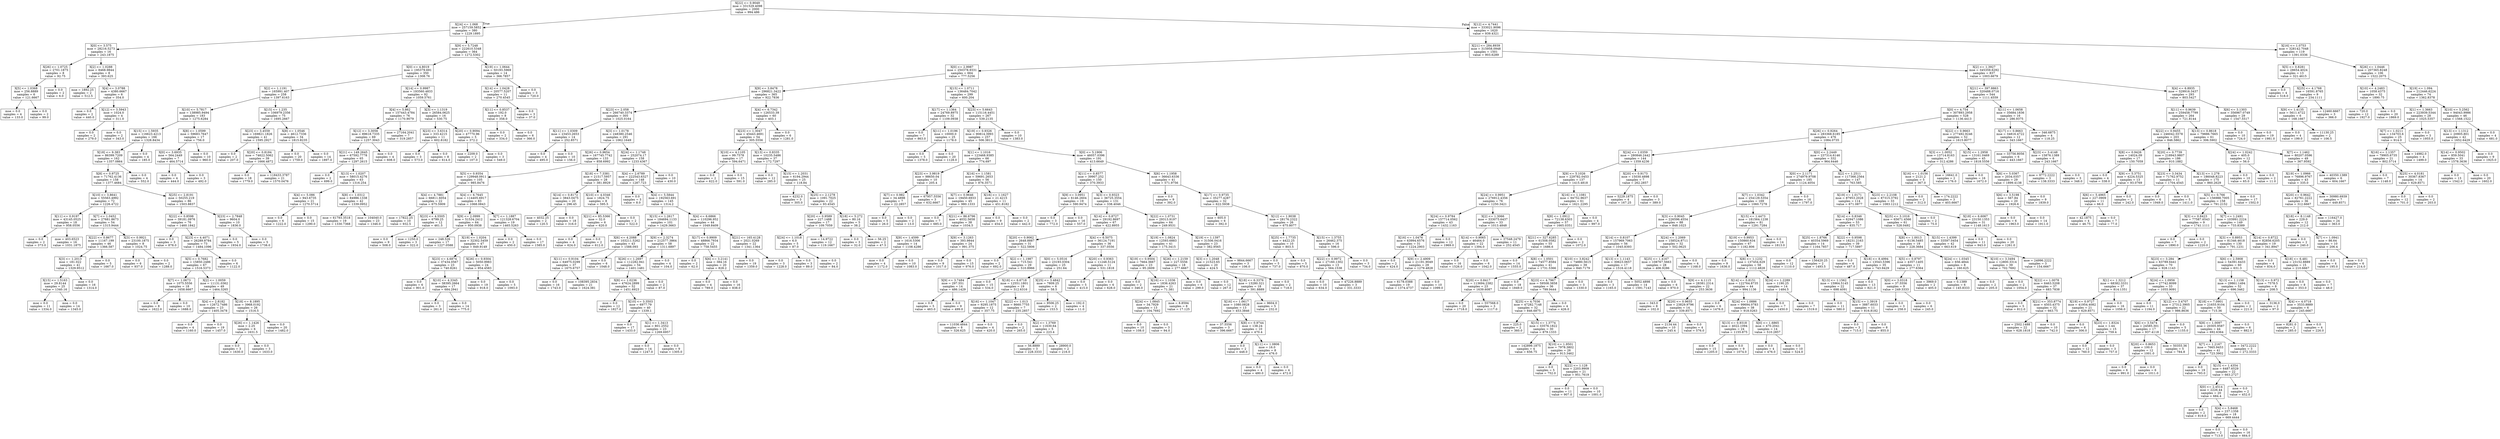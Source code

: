 digraph Tree {
node [shape=box] ;
0 [label="X[22] <= 0.9049\nmse = 331529.4098\nsamples = 2000\nvalue = 994.486"] ;
1 [label="X[24] <= 1.068\nmse = 257159.5852\nsamples = 380\nvalue = 1229.1895"] ;
0 -> 1 [labeldistance=2.5, labelangle=45, headlabel="True"] ;
2 [label="X[0] <= 3.575\nmse = 28216.5273\nsamples = 16\nvalue = 243.1875"] ;
1 -> 2 ;
3 [label="X[26] <= 1.0725\nmse = 2701.1875\nsamples = 8\nvalue = 92.75"] ;
2 -> 3 ;
4 [label="X[5] <= 1.0368\nmse = 256.8889\nsamples = 6\nvalue = 121.6667"] ;
3 -> 4 ;
5 [label="mse = 0.0\nsamples = 4\nvalue = 133.0"] ;
4 -> 5 ;
6 [label="mse = 0.0\nsamples = 2\nvalue = 99.0"] ;
4 -> 6 ;
7 [label="mse = 0.0\nsamples = 2\nvalue = 6.0"] ;
3 -> 7 ;
8 [label="X[2] <= 1.0288\nmse = 8468.9844\nsamples = 8\nvalue = 393.625"] ;
2 -> 8 ;
9 [label="mse = 1892.25\nsamples = 2\nvalue = 512.5"] ;
8 -> 9 ;
10 [label="X[4] <= 3.0788\nmse = 4380.6667\nsamples = 6\nvalue = 354.0"] ;
8 -> 10 ;
11 [label="mse = 0.0\nsamples = 2\nvalue = 440.0"] ;
10 -> 11 ;
12 [label="X[12] <= 3.5943\nmse = 1024.0\nsamples = 4\nvalue = 311.0"] ;
10 -> 12 ;
13 [label="mse = 0.0\nsamples = 2\nvalue = 279.0"] ;
12 -> 13 ;
14 [label="mse = 0.0\nsamples = 2\nvalue = 343.0"] ;
12 -> 14 ;
15 [label="X[9] <= 5.7248\nmse = 222610.5348\nsamples = 364\nvalue = 1272.5302"] ;
1 -> 15 ;
16 [label="X[0] <= 4.8019\nmse = 195379.691\nsamples = 350\nvalue = 1308.76"] ;
15 -> 16 ;
17 [label="X[2] <= 1.1191\nmse = 165991.407\nsamples = 258\nvalue = 1397.6163"] ;
16 -> 17 ;
18 [label="X[10] <= 5.7817\nmse = 138985.9494\nsamples = 183\nvalue = 1275.6284"] ;
17 -> 18 ;
19 [label="X[15] <= 1.5935\nmse = 116623.4213\nsamples = 166\nvalue = 1328.8434"] ;
18 -> 19 ;
20 [label="X[18] <= 9.383\nmse = 86399.7209\nsamples = 162\nvalue = 1357.0864"] ;
19 -> 20 ;
21 [label="X[8] <= 0.9725\nmse = 71762.4136\nsamples = 158\nvalue = 1377.4684"] ;
20 -> 21 ;
22 [label="X[10] <= 3.8641\nmse = 55563.4992\nsamples = 72\nvalue = 1226.4722"] ;
21 -> 22 ;
23 [label="X[11] <= 0.9197\nmse = 43145.0525\nsamples = 18\nvalue = 958.0556"] ;
22 -> 23 ;
24 [label="mse = 0.0\nsamples = 2\nvalue = 373.0"] ;
23 -> 24 ;
25 [label="mse = 403.6523\nsamples = 16\nvalue = 1031.1875"] ;
23 -> 25 ;
26 [label="X[7] <= 1.0452\nmse = 27681.8673\nsamples = 54\nvalue = 1315.9444"] ;
22 -> 26 ;
27 [label="X[22] <= 0.8677\nmse = 11167.199\nsamples = 46\nvalue = 1366.587"] ;
26 -> 27 ;
28 [label="X[3] <= 1.2013\nmse = 181.022\nsamples = 41\nvalue = 1329.9512"] ;
27 -> 28 ;
29 [label="X[15] <= 1.5163\nmse = 29.8144\nsamples = 25\nvalue = 1340.16"] ;
28 -> 29 ;
30 [label="mse = 0.0\nsamples = 11\nvalue = 1334.0"] ;
29 -> 30 ;
31 [label="mse = 0.0\nsamples = 14\nvalue = 1345.0"] ;
29 -> 31 ;
32 [label="mse = 0.0\nsamples = 16\nvalue = 1314.0"] ;
28 -> 32 ;
33 [label="mse = 0.0\nsamples = 5\nvalue = 1667.0"] ;
27 -> 33 ;
34 [label="X[3] <= 0.9921\nmse = 23100.1875\nsamples = 8\nvalue = 1024.75"] ;
26 -> 34 ;
35 [label="mse = 0.0\nsamples = 6\nvalue = 937.0"] ;
34 -> 35 ;
36 [label="mse = 0.0\nsamples = 2\nvalue = 1288.0"] ;
34 -> 36 ;
37 [label="X[25] <= 2.8191\nmse = 50255.219\nsamples = 86\nvalue = 1503.8837"] ;
21 -> 37 ;
38 [label="X[22] <= 0.8598\nmse = 39181.0976\nsamples = 76\nvalue = 1460.1842"] ;
37 -> 38 ;
39 [label="mse = 0.0\nsamples = 3\nvalue = 878.0"] ;
38 -> 39 ;
40 [label="X[23] <= 4.4071\nmse = 26289.8784\nsamples = 73\nvalue = 1484.1096"] ;
38 -> 40 ;
41 [label="X[5] <= 0.7682\nmse = 15850.2486\nsamples = 67\nvalue = 1516.5373"] ;
40 -> 41 ;
42 [label="X[7] <= 1.0673\nmse = 1075.5556\nsamples = 18\nvalue = 1658.6667"] ;
41 -> 42 ;
43 [label="mse = 0.0\nsamples = 8\nvalue = 1622.0"] ;
42 -> 43 ;
44 [label="mse = 0.0\nsamples = 10\nvalue = 1688.0"] ;
42 -> 44 ;
45 [label="X[2] <= 1.0059\nmse = 11131.0362\nsamples = 49\nvalue = 1464.3265"] ;
41 -> 45 ;
46 [label="X[4] <= 2.8182\nmse = 12672.7486\nsamples = 23\nvalue = 1405.3478"] ;
45 -> 46 ;
47 [label="mse = 0.0\nsamples = 4\nvalue = 1160.0"] ;
46 -> 47 ;
48 [label="mse = 0.0\nsamples = 19\nvalue = 1457.0"] ;
46 -> 48 ;
49 [label="X[18] <= 8.1895\nmse = 3968.0192\nsamples = 26\nvalue = 1516.5"] ;
45 -> 49 ;
50 [label="X[26] <= 1.1426\nmse = 2.25\nsamples = 6\nvalue = 1631.5"] ;
49 -> 50 ;
51 [label="mse = 0.0\nsamples = 3\nvalue = 1630.0"] ;
50 -> 51 ;
52 [label="mse = 0.0\nsamples = 3\nvalue = 1633.0"] ;
50 -> 52 ;
53 [label="mse = 0.0\nsamples = 20\nvalue = 1482.0"] ;
49 -> 53 ;
54 [label="mse = 0.0\nsamples = 6\nvalue = 1122.0"] ;
40 -> 54 ;
55 [label="X[23] <= 2.7848\nmse = 9604.0\nsamples = 10\nvalue = 1836.0"] ;
37 -> 55 ;
56 [label="mse = 0.0\nsamples = 5\nvalue = 1934.0"] ;
55 -> 56 ;
57 [label="mse = 0.0\nsamples = 5\nvalue = 1738.0"] ;
55 -> 57 ;
58 [label="mse = 0.0\nsamples = 4\nvalue = 552.0"] ;
20 -> 58 ;
59 [label="mse = 0.0\nsamples = 4\nvalue = 185.0"] ;
19 -> 59 ;
60 [label="X[8] <= 1.0599\nmse = 59683.7647\nsamples = 17\nvalue = 756.0"] ;
18 -> 60 ;
61 [label="X[0] <= 3.6935\nmse = 564.2449\nsamples = 7\nvalue = 464.5714"] ;
60 -> 61 ;
62 [label="mse = 0.0\nsamples = 4\nvalue = 444.0"] ;
61 -> 62 ;
63 [label="mse = 0.0\nsamples = 3\nvalue = 492.0"] ;
61 -> 63 ;
64 [label="mse = 0.0\nsamples = 10\nvalue = 960.0"] ;
60 -> 64 ;
65 [label="X[15] <= 1.235\nmse = 106979.2356\nsamples = 75\nvalue = 1695.2667"] ;
17 -> 65 ;
66 [label="X[23] <= 3.4559\nmse = 169821.1826\nsamples = 41\nvalue = 1595.2927"] ;
65 -> 66 ;
67 [label="mse = 0.0\nsamples = 2\nvalue = 207.0"] ;
66 -> 67 ;
68 [label="X[20] <= 0.8184\nmse = 74622.5062\nsamples = 39\nvalue = 1666.4872"] ;
66 -> 68 ;
69 [label="mse = 0.0\nsamples = 18\nvalue = 1779.0"] ;
68 -> 69 ;
70 [label="mse = 118433.3787\nsamples = 21\nvalue = 1570.0476"] ;
68 -> 70 ;
71 [label="X[8] <= 1.0546\nmse = 4612.7336\nsamples = 34\nvalue = 1815.8235"] ;
65 -> 71 ;
72 [label="mse = 0.0\nsamples = 20\nvalue = 1759.0"] ;
71 -> 72 ;
73 [label="mse = 0.0\nsamples = 14\nvalue = 1897.0"] ;
71 -> 73 ;
74 [label="X[14] <= 0.9987\nmse = 193560.4833\nsamples = 92\nvalue = 1059.5761"] ;
16 -> 74 ;
75 [label="X[4] <= 5.862\nmse = 157443.4784\nsamples = 76\nvalue = 1170.9079"] ;
74 -> 75 ;
76 [label="X[12] <= 3.3056\nmse = 89618.7335\nsamples = 69\nvalue = 1257.3043"] ;
75 -> 76 ;
77 [label="X[21] <= 149.2645\nmse = 67592.7778\nsamples = 65\nvalue = 1297.2615"] ;
76 -> 77 ;
78 [label="mse = 0.0\nsamples = 2\nvalue = 699.0"] ;
77 -> 78 ;
79 [label="X[13] <= 1.0207\nmse = 58015.4276\nsamples = 63\nvalue = 1316.254"] ;
77 -> 79 ;
80 [label="X[4] <= 5.086\nmse = 943.6735\nsamples = 21\nvalue = 1270.5714"] ;
79 -> 80 ;
81 [label="mse = 0.0\nsamples = 6\nvalue = 1222.0"] ;
80 -> 81 ;
82 [label="mse = 0.0\nsamples = 15\nvalue = 1290.0"] ;
80 -> 82 ;
83 [label="X[8] <= 1.0312\nmse = 84986.1338\nsamples = 42\nvalue = 1339.0952"] ;
79 -> 83 ;
84 [label="mse = 61793.3518\nsamples = 19\nvalue = 1330.7368"] ;
83 -> 84 ;
85 [label="mse = 104040.0\nsamples = 23\nvalue = 1346.0"] ;
83 -> 85 ;
86 [label="mse = 0.0\nsamples = 4\nvalue = 608.0"] ;
76 -> 86 ;
87 [label="mse = 27164.2041\nsamples = 7\nvalue = 319.2857"] ;
75 -> 87 ;
88 [label="X[3] <= 1.1319\nmse = 26584.0625\nsamples = 16\nvalue = 530.75"] ;
74 -> 88 ;
89 [label="X[23] <= 3.6314\nmse = 333.4215\nsamples = 11\nvalue = 602.8182"] ;
88 -> 89 ;
90 [label="mse = 0.0\nsamples = 3\nvalue = 573.0"] ;
89 -> 90 ;
91 [label="mse = 0.0\nsamples = 8\nvalue = 614.0"] ;
89 -> 91 ;
92 [label="X[20] <= 0.9094\nmse = 47770.96\nsamples = 5\nvalue = 372.2"] ;
88 -> 92 ;
93 [label="mse = 2209.0\nsamples = 2\nvalue = 107.0"] ;
92 -> 93 ;
94 [label="mse = 0.0\nsamples = 3\nvalue = 549.0"] ;
92 -> 94 ;
95 [label="X[19] <= 1.0644\nmse = 50193.5969\nsamples = 14\nvalue = 366.7857"] ;
15 -> 95 ;
96 [label="X[14] <= 1.0428\nmse = 20577.5207\nsamples = 11\nvalue = 270.4545"] ;
95 -> 96 ;
97 [label="X[11] <= 0.8537\nmse = 192.0\nsamples = 8\nvalue = 358.0"] ;
96 -> 97 ;
98 [label="mse = 0.0\nsamples = 2\nvalue = 334.0"] ;
97 -> 98 ;
99 [label="mse = 0.0\nsamples = 6\nvalue = 366.0"] ;
97 -> 99 ;
100 [label="mse = 0.0\nsamples = 3\nvalue = 37.0"] ;
96 -> 100 ;
101 [label="mse = 0.0\nsamples = 3\nvalue = 720.0"] ;
95 -> 101 ;
102 [label="X[12] <= 4.7441\nmse = 333021.9096\nsamples = 1620\nvalue = 939.4321"] ;
0 -> 102 [labeldistance=2.5, labelangle=-45, headlabel="False"] ;
103 [label="X[21] <= 284.8939\nmse = 315958.0948\nsamples = 1501\nvalue = 903.6289"] ;
102 -> 103 ;
104 [label="X[0] <= 2.9987\nmse = 250378.9331\nsamples = 664\nvalue = 777.5256"] ;
103 -> 104 ;
105 [label="X[9] <= 3.8478\nmse = 296821.3422\nsamples = 365\nvalue = 922.7836"] ;
104 -> 105 ;
106 [label="X[23] <= 2.058\nmse = 266740.3374\nsamples = 305\nvalue = 1025.0164"] ;
105 -> 106 ;
107 [label="X[11] <= 1.0309\nmse = 23453.2653\nsamples = 14\nvalue = 252.8571"] ;
106 -> 107 ;
108 [label="mse = 0.0\nsamples = 4\nvalue = 495.0"] ;
107 -> 108 ;
109 [label="mse = 0.0\nsamples = 10\nvalue = 156.0"] ;
107 -> 109 ;
110 [label="X[3] <= 1.0178\nmse = 248380.2546\nsamples = 291\nvalue = 1062.1649"] ;
106 -> 110 ;
111 [label="X[26] <= 0.9654\nmse = 167745.7742\nsamples = 133\nvalue = 858.6992"] ;
110 -> 111 ;
112 [label="X[5] <= 0.9354\nmse = 129948.0911\nsamples = 105\nvalue = 985.8476"] ;
111 -> 112 ;
113 [label="X[4] <= 4.7881\nmse = 66811.6054\nsamples = 22\nvalue = 675.5909"] ;
112 -> 113 ;
114 [label="mse = 17822.25\nsamples = 10\nvalue = 932.5"] ;
113 -> 114 ;
115 [label="X[23] <= 4.5505\nmse = 6799.25\nsamples = 12\nvalue = 461.5"] ;
113 -> 115 ;
116 [label="mse = 0.0\nsamples = 9\nvalue = 508.0"] ;
115 -> 116 ;
117 [label="mse = 1250.0\nsamples = 3\nvalue = 322.0"] ;
115 -> 117 ;
118 [label="X[4] <= 6.7645\nmse = 114405.6917\nsamples = 83\nvalue = 1068.0843"] ;
112 -> 118 ;
119 [label="X[9] <= 2.0999\nmse = 51534.2412\nsamples = 64\nvalue = 950.0938"] ;
118 -> 119 ;
120 [label="mse = 248.526\nsamples = 17\nvalue = 1227.0588"] ;
119 -> 120 ;
121 [label="X[19] <= 1.0204\nmse = 32302.5459\nsamples = 47\nvalue = 849.9149"] ;
119 -> 121 ;
122 [label="X[23] <= 4.6874\nmse = 37434.0567\nsamples = 23\nvalue = 740.8261"] ;
121 -> 122 ;
123 [label="mse = 0.0\nsamples = 6\nvalue = 901.0"] ;
122 -> 123 ;
124 [label="X[10] <= 4.3345\nmse = 38395.2664\nsamples = 17\nvalue = 684.2941"] ;
122 -> 124 ;
125 [label="mse = 0.0\nsamples = 3\nvalue = 261.0"] ;
124 -> 125 ;
126 [label="mse = 0.0\nsamples = 14\nvalue = 775.0"] ;
124 -> 126 ;
127 [label="X[26] <= 0.9304\nmse = 5050.9983\nsamples = 24\nvalue = 954.4583"] ;
121 -> 127 ;
128 [label="mse = 0.0\nsamples = 19\nvalue = 918.0"] ;
127 -> 128 ;
129 [label="mse = 0.0\nsamples = 5\nvalue = 1093.0"] ;
127 -> 129 ;
130 [label="X[7] <= 1.1887\nmse = 121328.6704\nsamples = 19\nvalue = 1465.5263"] ;
118 -> 130 ;
131 [label="mse = 0.0\nsamples = 2\nvalue = 450.0"] ;
130 -> 131 ;
132 [label="mse = 0.0\nsamples = 17\nvalue = 1585.0"] ;
130 -> 132 ;
133 [label="X[18] <= 7.3381\nmse = 21517.5957\nsamples = 28\nvalue = 381.8929"] ;
111 -> 133 ;
134 [label="X[14] <= 0.8172\nmse = 3843.0475\nsamples = 20\nvalue = 296.45"] ;
133 -> 134 ;
135 [label="mse = 4032.25\nsamples = 2\nvalue = 120.5"] ;
134 -> 135 ;
136 [label="mse = 0.0\nsamples = 18\nvalue = 316.0"] ;
134 -> 136 ;
137 [label="X[10] <= 4.0346\nmse = 1824.75\nsamples = 8\nvalue = 595.5"] ;
133 -> 137 ;
138 [label="X[21] <= 85.5366\nmse = 32.0\nsamples = 6\nvalue = 620.0"] ;
137 -> 138 ;
139 [label="mse = 0.0\nsamples = 4\nvalue = 624.0"] ;
138 -> 139 ;
140 [label="mse = 0.0\nsamples = 2\nvalue = 612.0"] ;
138 -> 140 ;
141 [label="mse = 0.0\nsamples = 2\nvalue = 522.0"] ;
137 -> 141 ;
142 [label="X[24] <= 1.1748\nmse = 252074.17\nsamples = 158\nvalue = 1233.4367"] ;
110 -> 142 ;
143 [label="X[4] <= 2.6789\nmse = 222543.6327\nsamples = 148\nvalue = 1287.723"] ;
142 -> 143 ;
144 [label="mse = 0.0\nsamples = 3\nvalue = 8.0"] ;
143 -> 144 ;
145 [label="X[4] <= 5.5844\nmse = 192563.691\nsamples = 145\nvalue = 1314.2"] ;
143 -> 145 ;
146 [label="X[15] <= 1.2617\nmse = 184694.1133\nsamples = 101\nvalue = 1429.3663"] ;
145 -> 146 ;
147 [label="X[6] <= 4.2088\nmse = 103211.5262\nsamples = 43\nvalue = 1588.093"] ;
146 -> 147 ;
148 [label="X[11] <= 0.9104\nmse = 64975.0299\nsamples = 37\nvalue = 1675.6757"] ;
147 -> 148 ;
149 [label="mse = 0.0\nsamples = 16\nvalue = 1743.0"] ;
148 -> 149 ;
150 [label="mse = 108395.2834\nsamples = 21\nvalue = 1624.381"] ;
148 -> 150 ;
151 [label="mse = 0.0\nsamples = 6\nvalue = 1048.0"] ;
147 -> 151 ;
152 [label="X[9] <= 2.3274\nmse = 212577.3864\nsamples = 58\nvalue = 1311.6897"] ;
146 -> 152 ;
153 [label="X[26] <= 1.2697\nmse = 112282.941\nsamples = 54\nvalue = 1401.1481"] ;
152 -> 153 ;
154 [label="X[8] <= 1.0236\nmse = 47624.2899\nsamples = 52\nvalue = 1451.6923"] ;
153 -> 154 ;
155 [label="mse = 0.0\nsamples = 12\nvalue = 1827.0"] ;
154 -> 155 ;
156 [label="X[10] <= 3.3503\nmse = 6977.79\nsamples = 40\nvalue = 1339.1"] ;
154 -> 156 ;
157 [label="mse = 0.0\nsamples = 17\nvalue = 1433.0"] ;
156 -> 157 ;
158 [label="X[1] <= 1.3413\nmse = 801.2552\nsamples = 23\nvalue = 1269.6957"] ;
156 -> 158 ;
159 [label="mse = 0.0\nsamples = 14\nvalue = 1247.0"] ;
158 -> 159 ;
160 [label="mse = 0.0\nsamples = 9\nvalue = 1305.0"] ;
158 -> 160 ;
161 [label="mse = 0.0\nsamples = 2\nvalue = 87.0"] ;
153 -> 161 ;
162 [label="mse = 0.0\nsamples = 4\nvalue = 104.0"] ;
152 -> 162 ;
163 [label="X[4] <= 6.6866\nmse = 110296.952\nsamples = 44\nvalue = 1049.8409"] ;
145 -> 163 ;
164 [label="X[17] <= 0.9909\nmse = 48866.7934\nsamples = 22\nvalue = 758.5455"] ;
163 -> 164 ;
165 [label="mse = 0.0\nsamples = 2\nvalue = 62.0"] ;
164 -> 165 ;
166 [label="X[6] <= 3.2141\nmse = 384.16\nsamples = 20\nvalue = 828.2"] ;
164 -> 166 ;
167 [label="mse = 0.0\nsamples = 4\nvalue = 789.0"] ;
166 -> 167 ;
168 [label="mse = 0.0\nsamples = 16\nvalue = 838.0"] ;
166 -> 168 ;
169 [label="X[21] <= 165.4128\nmse = 2021.0269\nsamples = 22\nvalue = 1341.1364"] ;
163 -> 169 ;
170 [label="mse = 0.0\nsamples = 19\nvalue = 1359.0"] ;
169 -> 170 ;
171 [label="mse = 0.0\nsamples = 3\nvalue = 1228.0"] ;
169 -> 171 ;
172 [label="mse = 0.0\nsamples = 10\nvalue = 430.0"] ;
142 -> 172 ;
173 [label="X[4] <= 6.7342\nmse = 126533.39\nsamples = 60\nvalue = 403.1"] ;
105 -> 173 ;
174 [label="X[23] <= 1.3047\nmse = 45443.4691\nsamples = 54\nvalue = 305.5556"] ;
173 -> 174 ;
175 [label="X[10] <= 4.1105\nmse = 99.7578\nsamples = 17\nvalue = 594.6471"] ;
174 -> 175 ;
176 [label="mse = 0.0\nsamples = 2\nvalue = 622.0"] ;
175 -> 176 ;
177 [label="mse = 0.0\nsamples = 15\nvalue = 591.0"] ;
175 -> 177 ;
178 [label="X[13] <= 0.8335\nmse = 10235.5486\nsamples = 37\nvalue = 172.7297"] ;
174 -> 178 ;
179 [label="mse = 0.0\nsamples = 12\nvalue = 285.0"] ;
178 -> 179 ;
180 [label="X[15] <= 1.2031\nmse = 6194.2944\nsamples = 25\nvalue = 118.84"] ;
178 -> 180 ;
181 [label="mse = 4232.0\nsamples = 3\nvalue = 305.0"] ;
180 -> 181 ;
182 [label="X[25] <= 2.1278\nmse = 1091.7025\nsamples = 22\nvalue = 93.4545"] ;
180 -> 182 ;
183 [label="X[20] <= 0.9589\nmse = 227.1488\nsamples = 17\nvalue = 109.7059"] ;
182 -> 183 ;
184 [label="X[24] <= 1.1018\nmse = 6.0\nsamples = 5\nvalue = 87.0"] ;
183 -> 184 ;
185 [label="mse = 0.0\nsamples = 3\nvalue = 89.0"] ;
184 -> 185 ;
186 [label="mse = 0.0\nsamples = 2\nvalue = 84.0"] ;
184 -> 186 ;
187 [label="mse = 14.9722\nsamples = 12\nvalue = 119.1667"] ;
183 -> 187 ;
188 [label="X[18] <= 5.272\nmse = 80.16\nsamples = 5\nvalue = 38.2"] ;
182 -> 188 ;
189 [label="mse = 0.0\nsamples = 3\nvalue = 32.0"] ;
188 -> 189 ;
190 [label="mse = 56.25\nsamples = 2\nvalue = 47.5"] ;
188 -> 190 ;
191 [label="mse = 0.0\nsamples = 6\nvalue = 1281.0"] ;
173 -> 191 ;
192 [label="X[15] <= 1.0711\nmse = 136484.7042\nsamples = 299\nvalue = 600.204"] ;
104 -> 192 ;
193 [label="X[17] <= 1.1364\nmse = 24769.8975\nsamples = 32\nvalue = 1109.0938"] ;
192 -> 193 ;
194 [label="mse = 0.0\nsamples = 7\nvalue = 863.0"] ;
193 -> 194 ;
195 [label="X[11] <= 1.0196\nmse = 10000.0\nsamples = 25\nvalue = 1178.0"] ;
193 -> 195 ;
196 [label="mse = 0.0\nsamples = 5\nvalue = 1378.0"] ;
195 -> 196 ;
197 [label="mse = 0.0\nsamples = 20\nvalue = 1128.0"] ;
195 -> 197 ;
198 [label="X[23] <= 5.6643\nmse = 115116.4451\nsamples = 267\nvalue = 539.2135"] ;
192 -> 198 ;
199 [label="X[19] <= 0.9326\nmse = 90814.3993\nsamples = 257\nvalue = 506.3813"] ;
198 -> 199 ;
200 [label="X[1] <= 1.1016\nmse = 123468.9385\nsamples = 66\nvalue = 774.697"] ;
199 -> 200 ;
201 [label="X[23] <= 3.9819\nmse = 98650.04\nsamples = 10\nvalue = 205.4"] ;
200 -> 201 ;
202 [label="X[7] <= 0.982\nmse = 34.4898\nsamples = 7\nvalue = 22.2857"] ;
201 -> 202 ;
203 [label="mse = 0.0\nsamples = 5\nvalue = 26.0"] ;
202 -> 203 ;
204 [label="mse = 0.0\nsamples = 2\nvalue = 13.0"] ;
202 -> 204 ;
205 [label="mse = 67957.5556\nsamples = 3\nvalue = 632.6667"] ;
201 -> 205 ;
206 [label="X[16] <= 1.1581\nmse = 59691.2653\nsamples = 56\nvalue = 876.3571"] ;
200 -> 206 ;
207 [label="X[7] <= 0.9646\nmse = 19450.6933\nsamples = 45\nvalue = 980.1333"] ;
206 -> 207 ;
208 [label="mse = 0.0\nsamples = 7\nvalue = 685.0"] ;
207 -> 208 ;
209 [label="X[21] <= 86.6796\nmse = 4032.5658\nsamples = 38\nvalue = 1034.5"] ;
207 -> 209 ;
210 [label="X[9] <= 1.4599\nmse = 1616.5306\nsamples = 14\nvalue = 1108.4286"] ;
209 -> 210 ;
211 [label="mse = 0.0\nsamples = 4\nvalue = 1172.0"] ;
210 -> 211 ;
212 [label="mse = 0.0\nsamples = 10\nvalue = 1083.0"] ;
210 -> 212 ;
213 [label="X[9] <= 3.1263\nmse = 393.9844\nsamples = 24\nvalue = 991.375"] ;
209 -> 213 ;
214 [label="mse = 0.0\nsamples = 9\nvalue = 1017.0"] ;
213 -> 214 ;
215 [label="mse = 0.0\nsamples = 15\nvalue = 976.0"] ;
213 -> 215 ;
216 [label="X[16] <= 1.1627\nmse = 21.4215\nsamples = 11\nvalue = 451.8182"] ;
206 -> 216 ;
217 [label="mse = 0.0\nsamples = 9\nvalue = 454.0"] ;
216 -> 217 ;
218 [label="mse = 0.0\nsamples = 2\nvalue = 442.0"] ;
216 -> 218 ;
219 [label="X[0] <= 5.1906\nmse = 46057.0396\nsamples = 191\nvalue = 413.6649"] ;
199 -> 219 ;
220 [label="X[11] <= 0.8577\nmse = 39907.252\nsamples = 150\nvalue = 370.3933"] ;
219 -> 220 ;
221 [label="X[9] <= 3.0951\nmse = 6146.2604\nsamples = 19\nvalue = 590.9474"] ;
220 -> 221 ;
222 [label="mse = 0.0\nsamples = 3\nvalue = 772.0"] ;
221 -> 222 ;
223 [label="mse = 0.0\nsamples = 16\nvalue = 557.0"] ;
221 -> 223 ;
224 [label="X[3] <= 0.9323\nmse = 36725.3554\nsamples = 131\nvalue = 338.4046"] ;
220 -> 224 ;
225 [label="X[14] <= 0.8727\nmse = 29192.8697\nsamples = 67\nvalue = 422.8955"] ;
224 -> 225 ;
226 [label="X[20] <= 0.9062\nmse = 2648.8887\nsamples = 31\nvalue = 522.5806"] ;
225 -> 226 ;
227 [label="mse = 0.0\nsamples = 2\nvalue = 692.0"] ;
226 -> 227 ;
228 [label="X[2] <= 1.1987\nmse = 715.541\nsamples = 29\nvalue = 510.8966"] ;
226 -> 228 ;
229 [label="X[9] <= 3.7484\nmse = 297.551\nsamples = 14\nvalue = 486.1429"] ;
228 -> 229 ;
230 [label="mse = 0.0\nsamples = 5\nvalue = 463.0"] ;
229 -> 230 ;
231 [label="mse = 0.0\nsamples = 9\nvalue = 499.0"] ;
229 -> 231 ;
232 [label="mse = 0.0\nsamples = 15\nvalue = 534.0"] ;
228 -> 232 ;
233 [label="X[4] <= 6.5075\nmse = 36124.7191\nsamples = 36\nvalue = 337.0556"] ;
225 -> 233 ;
234 [label="X[0] <= 5.0516\nmse = 23193.0304\nsamples = 25\nvalue = 251.64"] ;
233 -> 234 ;
235 [label="X[18] <= 6.6718\nmse = 12551.1801\nsamples = 19\nvalue = 312.6316"] ;
234 -> 235 ;
236 [label="X[16] <= 1.1047\nmse = 9295.1875\nsamples = 12\nvalue = 357.75"] ;
235 -> 236 ;
237 [label="mse = 11036.4844\nsamples = 8\nvalue = 326.625"] ;
236 -> 237 ;
238 [label="mse = 0.0\nsamples = 4\nvalue = 420.0"] ;
236 -> 238 ;
239 [label="X[22] <= 1.013\nmse = 8660.7755\nsamples = 7\nvalue = 235.2857"] ;
235 -> 239 ;
240 [label="mse = 0.0\nsamples = 2\nvalue = 265.0"] ;
239 -> 240 ;
241 [label="X[2] <= 1.3769\nmse = 11630.64\nsamples = 5\nvalue = 223.4"] ;
239 -> 241 ;
242 [label="mse = 56.8889\nsamples = 3\nvalue = 228.3333"] ;
241 -> 242 ;
243 [label="mse = 28900.0\nsamples = 2\nvalue = 216.0"] ;
241 -> 243 ;
244 [label="X[25] <= 3.4842\nmse = 7809.25\nsamples = 6\nvalue = 58.5"] ;
234 -> 244 ;
245 [label="mse = 9506.25\nsamples = 2\nvalue = 153.5"] ;
244 -> 245 ;
246 [label="mse = 192.0\nsamples = 4\nvalue = 11.0"] ;
244 -> 246 ;
247 [label="X[20] <= 0.9363\nmse = 11248.5124\nsamples = 11\nvalue = 531.1818"] ;
233 -> 247 ;
248 [label="mse = 0.0\nsamples = 5\nvalue = 415.0"] ;
247 -> 248 ;
249 [label="mse = 0.0\nsamples = 6\nvalue = 628.0"] ;
247 -> 249 ;
250 [label="X[22] <= 1.0731\nmse = 29313.9197\nsamples = 64\nvalue = 249.9531"] ;
224 -> 250 ;
251 [label="X[19] <= 1.0824\nmse = 12593.6883\nsamples = 41\nvalue = 175.3415"] ;
250 -> 251 ;
252 [label="X[19] <= 0.9504\nmse = 7664.3667\nsamples = 23\nvalue = 95.2609"] ;
251 -> 252 ;
253 [label="mse = 0.0\nsamples = 2\nvalue = 346.0"] ;
252 -> 253 ;
254 [label="X[16] <= 1.1036\nmse = 1836.4263\nsamples = 21\nvalue = 71.381"] ;
252 -> 254 ;
255 [label="X[24] <= 1.0845\nmse = 34.7929\nsamples = 13\nvalue = 104.7692"] ;
254 -> 255 ;
256 [label="mse = 0.0\nsamples = 10\nvalue = 108.0"] ;
255 -> 256 ;
257 [label="mse = 0.0\nsamples = 3\nvalue = 94.0"] ;
255 -> 257 ;
258 [label="mse = 8.8594\nsamples = 8\nvalue = 17.125"] ;
254 -> 258 ;
259 [label="X[26] <= 1.2159\nmse = 227.5556\nsamples = 18\nvalue = 277.6667"] ;
251 -> 259 ;
260 [label="mse = 0.0\nsamples = 6\nvalue = 299.0"] ;
259 -> 260 ;
261 [label="mse = 0.0\nsamples = 12\nvalue = 267.0"] ;
259 -> 261 ;
262 [label="X[19] <= 1.1397\nmse = 31506.0416\nsamples = 23\nvalue = 382.9565"] ;
250 -> 262 ;
263 [label="X[3] <= 1.2048\nmse = 21523.65\nsamples = 20\nvalue = 424.5"] ;
262 -> 263 ;
264 [label="X[18] <= 6.3376\nmse = 13280.321\nsamples = 18\nvalue = 391.8889"] ;
263 -> 264 ;
265 [label="X[16] <= 1.0617\nmse = 1080.0828\nsamples = 13\nvalue = 453.3846"] ;
264 -> 265 ;
266 [label="mse = 37.5556\nsamples = 3\nvalue = 396.6667"] ;
265 -> 266 ;
267 [label="X[8] <= 0.9744\nmse = 138.24\nsamples = 10\nvalue = 470.4"] ;
265 -> 267 ;
268 [label="mse = 0.0\nsamples = 2\nvalue = 448.0"] ;
267 -> 268 ;
269 [label="X[11] <= 1.0806\nmse = 16.0\nsamples = 8\nvalue = 476.0"] ;
267 -> 269 ;
270 [label="mse = 0.0\nsamples = 4\nvalue = 480.0"] ;
269 -> 270 ;
271 [label="mse = 0.0\nsamples = 4\nvalue = 472.0"] ;
269 -> 271 ;
272 [label="mse = 9604.0\nsamples = 5\nvalue = 232.0"] ;
264 -> 272 ;
273 [label="mse = 0.0\nsamples = 2\nvalue = 718.0"] ;
263 -> 273 ;
274 [label="mse = 9844.6667\nsamples = 3\nvalue = 106.0"] ;
262 -> 274 ;
275 [label="X[6] <= 1.1958\nmse = 36643.6336\nsamples = 41\nvalue = 571.9756"] ;
219 -> 275 ;
276 [label="mse = 0.0\nsamples = 9\nvalue = 392.0"] ;
275 -> 276 ;
277 [label="X[17] <= 0.9735\nmse = 35277.4287\nsamples = 32\nvalue = 622.5938"] ;
275 -> 277 ;
278 [label="mse = 605.0\nsamples = 6\nvalue = 392.0"] ;
277 -> 278 ;
279 [label="X[12] <= 1.9038\nmse = 28176.2322\nsamples = 26\nvalue = 675.8077"] ;
277 -> 279 ;
280 [label="X[25] <= 1.7735\nmse = 4422.25\nsamples = 10\nvalue = 803.5"] ;
279 -> 280 ;
281 [label="mse = 0.0\nsamples = 5\nvalue = 737.0"] ;
280 -> 281 ;
282 [label="mse = 0.0\nsamples = 5\nvalue = 870.0"] ;
280 -> 282 ;
283 [label="X[15] <= 1.3755\nmse = 26462.375\nsamples = 16\nvalue = 596.0"] ;
279 -> 283 ;
284 [label="X[22] <= 0.9972\nmse = 27160.1302\nsamples = 13\nvalue = 564.1538"] ;
283 -> 284 ;
285 [label="mse = 0.0\nsamples = 10\nvalue = 634.0"] ;
284 -> 285 ;
286 [label="mse = 47226.8889\nsamples = 3\nvalue = 331.3333"] ;
284 -> 286 ;
287 [label="mse = 0.0\nsamples = 3\nvalue = 734.0"] ;
283 -> 287 ;
288 [label="mse = 0.0\nsamples = 10\nvalue = 1383.0"] ;
198 -> 288 ;
289 [label="X[2] <= 1.3927\nmse = 345359.6292\nsamples = 837\nvalue = 1003.6679"] ;
103 -> 289 ;
290 [label="X[21] <= 397.8863\nmse = 320488.0716\nsamples = 544\nvalue = 1111.4559"] ;
289 -> 290 ;
291 [label="X[0] <= 4.754\nmse = 307893.2958\nsamples = 528\nvalue = 1136.4413"] ;
290 -> 291 ;
292 [label="X[26] <= 0.9264\nmse = 283368.6185\nsamples = 476\nvalue = 1084.0735"] ;
291 -> 292 ;
293 [label="X[24] <= 1.0359\nmse = 280846.2442\nsamples = 144\nvalue = 1359.4236"] ;
292 -> 293 ;
294 [label="X[9] <= 5.1026\nmse = 229782.0453\nsamples = 137\nvalue = 1415.4818"] ;
293 -> 294 ;
295 [label="X[24] <= 0.9951\nmse = 276912.4356\nsamples = 76\nvalue = 1250.3421"] ;
294 -> 295 ;
296 [label="X[24] <= 0.9784\nmse = 157714.0562\nsamples = 43\nvalue = 1432.1163"] ;
295 -> 296 ;
297 [label="X[16] <= 1.0476\nmse = 63994.6576\nsamples = 31\nvalue = 1224.2903"] ;
296 -> 297 ;
298 [label="mse = 0.0\nsamples = 2\nvalue = 424.0"] ;
297 -> 298 ;
299 [label="X[9] <= 2.4909\nmse = 21191.9049\nsamples = 29\nvalue = 1279.4828"] ;
297 -> 299 ;
300 [label="mse = 6178.0388\nsamples = 19\nvalue = 1374.4737"] ;
299 -> 300 ;
301 [label="mse = 0.0\nsamples = 10\nvalue = 1099.0"] ;
299 -> 301 ;
302 [label="mse = 0.0\nsamples = 12\nvalue = 1969.0"] ;
296 -> 302 ;
303 [label="X[2] <= 1.3066\nmse = 333075.6437\nsamples = 33\nvalue = 1013.4848"] ;
295 -> 303 ;
304 [label="X[14] <= 0.9065\nmse = 46464.0\nsamples = 22\nvalue = 1394.0"] ;
303 -> 304 ;
305 [label="mse = 0.0\nsamples = 16\nvalue = 1526.0"] ;
304 -> 305 ;
306 [label="mse = 0.0\nsamples = 6\nvalue = 1042.0"] ;
304 -> 306 ;
307 [label="mse = 37548.2479\nsamples = 11\nvalue = 252.4545"] ;
303 -> 307 ;
308 [label="X[16] <= 1.1081\nmse = 94752.9637\nsamples = 61\nvalue = 1621.2295"] ;
294 -> 308 ;
309 [label="X[8] <= 1.0912\nmse = 72138.6303\nsamples = 57\nvalue = 1665.0351"] ;
308 -> 309 ;
310 [label="X[21] <= 327.6285\nmse = 61508.0582\nsamples = 55\nvalue = 1686.6"] ;
309 -> 310 ;
311 [label="mse = 0.0\nsamples = 14\nvalue = 1555.0"] ;
310 -> 311 ;
312 [label="X[8] <= 1.0501\nmse = 74577.8584\nsamples = 41\nvalue = 1731.5366"] ;
310 -> 312 ;
313 [label="X[20] <= 0.8417\nmse = 113694.2382\nsamples = 23\nvalue = 1639.6087"] ;
312 -> 313 ;
314 [label="mse = 0.0\nsamples = 20\nvalue = 1718.0"] ;
313 -> 314 ;
315 [label="mse = 557568.0\nsamples = 3\nvalue = 1117.0"] ;
313 -> 315 ;
316 [label="mse = 0.0\nsamples = 18\nvalue = 1849.0"] ;
312 -> 316 ;
317 [label="mse = 0.0\nsamples = 2\nvalue = 1072.0"] ;
309 -> 317 ;
318 [label="mse = 0.0\nsamples = 4\nvalue = 997.0"] ;
308 -> 318 ;
319 [label="X[20] <= 0.9173\nmse = 15030.4898\nsamples = 7\nvalue = 262.2857"] ;
293 -> 319 ;
320 [label="mse = 5229.1875\nsamples = 4\nvalue = 167.25"] ;
319 -> 320 ;
321 [label="mse = 0.0\nsamples = 3\nvalue = 389.0"] ;
319 -> 321 ;
322 [label="X[0] <= 2.2449\nmse = 237314.6146\nsamples = 332\nvalue = 964.6446"] ;
292 -> 322 ;
323 [label="X[0] <= 2.1171\nmse = 274979.9708\nsamples = 185\nvalue = 1124.4054"] ;
322 -> 323 ;
324 [label="X[7] <= 1.0342\nmse = 254129.5354\nsamples = 169\nvalue = 1060.7278"] ;
323 -> 324 ;
325 [label="X[3] <= 0.9045\nmse = 226596.4554\nsamples = 88\nvalue = 848.1023"] ;
324 -> 325 ;
326 [label="X[14] <= 0.8107\nmse = 157969.7063\nsamples = 56\nvalue = 1045.8393"] ;
325 -> 326 ;
327 [label="X[10] <= 3.8242\nmse = 74880.5615\nsamples = 39\nvalue = 840.7179"] ;
326 -> 327 ;
328 [label="X[23] <= 4.7967\nmse = 59508.3858\nsamples = 36\nvalue = 799.9444"] ;
327 -> 328 ;
329 [label="X[25] <= 4.7036\nmse = 47282.7148\nsamples = 32\nvalue = 846.6875"] ;
328 -> 329 ;
330 [label="mse = 225.0\nsamples = 2\nvalue = 360.0"] ;
329 -> 330 ;
331 [label="X[15] <= 1.3774\nmse = 33576.1822\nsamples = 30\nvalue = 879.1333"] ;
329 -> 331 ;
332 [label="mse = 142899.1875\nsamples = 4\nvalue = 656.75"] ;
331 -> 332 ;
333 [label="X[10] <= 1.9501\nmse = 7978.3802\nsamples = 26\nvalue = 913.3462"] ;
331 -> 333 ;
334 [label="mse = 0.0\nsamples = 5\nvalue = 752.0"] ;
333 -> 334 ;
335 [label="X[22] <= 1.128\nmse = 2203.9909\nsamples = 21\nvalue = 951.7619"] ;
333 -> 335 ;
336 [label="mse = 0.0\nsamples = 11\nvalue = 907.0"] ;
335 -> 336 ;
337 [label="mse = 0.0\nsamples = 10\nvalue = 1001.0"] ;
335 -> 337 ;
338 [label="mse = 0.0\nsamples = 4\nvalue = 426.0"] ;
328 -> 338 ;
339 [label="mse = 0.0\nsamples = 3\nvalue = 1330.0"] ;
327 -> 339 ;
340 [label="X[13] <= 1.1143\nmse = 30623.0657\nsamples = 17\nvalue = 1516.4118"] ;
326 -> 340 ;
341 [label="mse = 0.0\nsamples = 3\nvalue = 1165.0"] ;
340 -> 341 ;
342 [label="mse = 5052.4898\nsamples = 14\nvalue = 1591.7143"] ;
340 -> 342 ;
343 [label="X[24] <= 1.2069\nmse = 158524.8711\nsamples = 32\nvalue = 502.0625"] ;
325 -> 343 ;
344 [label="X[25] <= 1.4167\nmse = 108767.5663\nsamples = 28\nvalue = 406.9286"] ;
343 -> 344 ;
345 [label="mse = 0.0\nsamples = 6\nvalue = 970.0"] ;
344 -> 345 ;
346 [label="X[9] <= 4.1115\nmse = 28381.2314\nsamples = 22\nvalue = 253.3636"] ;
344 -> 346 ;
347 [label="mse = 343.0\nsamples = 8\nvalue = 102.0"] ;
346 -> 347 ;
348 [label="X[20] <= 0.9655\nmse = 23829.9796\nsamples = 14\nvalue = 339.8571"] ;
346 -> 348 ;
349 [label="mse = 2134.44\nsamples = 10\nvalue = 245.4"] ;
348 -> 349 ;
350 [label="mse = 0.0\nsamples = 4\nvalue = 576.0"] ;
348 -> 350 ;
351 [label="mse = 0.0\nsamples = 4\nvalue = 1168.0"] ;
343 -> 351 ;
352 [label="X[15] <= 1.4473\nmse = 181564.1238\nsamples = 81\nvalue = 1291.7284"] ;
324 -> 352 ;
353 [label="X[19] <= 0.9953\nmse = 150860.634\nsamples = 67\nvalue = 1182.806"] ;
352 -> 353 ;
354 [label="mse = 0.0\nsamples = 9\nvalue = 1636.0"] ;
353 -> 354 ;
355 [label="X[8] <= 1.1232\nmse = 137454.629\nsamples = 58\nvalue = 1112.4828"] ;
353 -> 355 ;
356 [label="X[14] <= 0.8151\nmse = 122764.8735\nsamples = 44\nvalue = 994.1136"] ;
355 -> 356 ;
357 [label="mse = 0.0\nsamples = 6\nvalue = 1476.0"] ;
356 -> 357 ;
358 [label="X[24] <= 1.0886\nmse = 99694.0783\nsamples = 38\nvalue = 918.0263"] ;
356 -> 358 ;
359 [label="X[13] <= 0.9318\nmse = 4022.1094\nsamples = 24\nvalue = 1155.875"] ;
358 -> 359 ;
360 [label="mse = 0.0\nsamples = 15\nvalue = 1205.0"] ;
359 -> 360 ;
361 [label="mse = 0.0\nsamples = 9\nvalue = 1074.0"] ;
359 -> 361 ;
362 [label="X[0] <= 1.6865\nmse = 470.2041\nsamples = 14\nvalue = 510.2857"] ;
358 -> 362 ;
363 [label="mse = 0.0\nsamples = 4\nvalue = 476.0"] ;
362 -> 363 ;
364 [label="mse = 0.0\nsamples = 10\nvalue = 524.0"] ;
362 -> 364 ;
365 [label="X[24] <= 1.2289\nmse = 1190.25\nsamples = 14\nvalue = 1484.5"] ;
355 -> 365 ;
366 [label="mse = 0.0\nsamples = 7\nvalue = 1450.0"] ;
365 -> 366 ;
367 [label="mse = 0.0\nsamples = 7\nvalue = 1519.0"] ;
365 -> 367 ;
368 [label="mse = 0.0\nsamples = 14\nvalue = 1813.0"] ;
352 -> 368 ;
369 [label="mse = 0.0\nsamples = 16\nvalue = 1797.0"] ;
323 -> 369 ;
370 [label="X[2] <= 1.2511\nmse = 117366.2564\nsamples = 147\nvalue = 763.585"] ;
322 -> 370 ;
371 [label="X[19] <= 1.0171\nmse = 87953.2028\nsamples = 114\nvalue = 671.0877"] ;
370 -> 371 ;
372 [label="X[14] <= 0.8346\nmse = 62947.1086\nsamples = 53\nvalue = 835.717"] ;
371 -> 372 ;
373 [label="X[25] <= 1.8766\nmse = 40354.5969\nsamples = 14\nvalue = 1164.7857"] ;
372 -> 373 ;
374 [label="mse = 0.0\nsamples = 12\nvalue = 1110.0"] ;
373 -> 374 ;
375 [label="mse = 156420.25\nsamples = 2\nvalue = 1493.5"] ;
373 -> 375 ;
376 [label="X[22] <= 0.9598\nmse = 18231.2163\nsamples = 39\nvalue = 717.5897"] ;
372 -> 376 ;
377 [label="mse = 0.0\nsamples = 4\nvalue = 487.0"] ;
376 -> 377 ;
378 [label="X[18] <= 8.4994\nmse = 13543.5396\nsamples = 35\nvalue = 743.9429"] ;
376 -> 378 ;
379 [label="X[13] <= 1.1562\nmse = 15964.5145\nsamples = 22\nvalue = 698.4091"] ;
378 -> 379 ;
380 [label="mse = 0.0\nsamples = 11\nvalue = 580.0"] ;
379 -> 380 ;
381 [label="X[15] <= 1.3919\nmse = 3887.6033\nsamples = 11\nvalue = 816.8182"] ;
379 -> 381 ;
382 [label="mse = 0.0\nsamples = 3\nvalue = 715.0"] ;
381 -> 382 ;
383 [label="mse = 0.0\nsamples = 8\nvalue = 855.0"] ;
381 -> 383 ;
384 [label="mse = 0.0\nsamples = 13\nvalue = 821.0"] ;
378 -> 384 ;
385 [label="X[25] <= 3.1016\nmse = 65671.4566\nsamples = 61\nvalue = 528.0492"] ;
371 -> 385 ;
386 [label="X[8] <= 1.0013\nmse = 6136.5485\nsamples = 19\nvalue = 228.3684"] ;
385 -> 386 ;
387 [label="X[5] <= 0.8797\nmse = 4357.1405\nsamples = 11\nvalue = 277.6364"] ;
386 -> 387 ;
388 [label="X[0] <= 3.0318\nmse = 37.5556\nsamples = 9\nvalue = 249.3333"] ;
387 -> 388 ;
389 [label="mse = 0.0\nsamples = 3\nvalue = 258.0"] ;
388 -> 389 ;
390 [label="mse = 0.0\nsamples = 6\nvalue = 245.0"] ;
388 -> 390 ;
391 [label="mse = 3969.0\nsamples = 2\nvalue = 405.0"] ;
387 -> 391 ;
392 [label="X[24] <= 1.0345\nmse = 656.4844\nsamples = 8\nvalue = 160.625"] ;
386 -> 392 ;
393 [label="mse = 0.1389\nsamples = 6\nvalue = 145.8333"] ;
392 -> 393 ;
394 [label="mse = 0.0\nsamples = 2\nvalue = 205.0"] ;
392 -> 394 ;
395 [label="X[15] <= 1.4399\nmse = 33597.0454\nsamples = 42\nvalue = 663.619"] ;
385 -> 395 ;
396 [label="X[10] <= 3.3494\nmse = 12800.3314\nsamples = 39\nvalue = 702.7692"] ;
395 -> 396 ;
397 [label="mse = 0.0\nsamples = 2\nvalue = 1054.0"] ;
396 -> 397 ;
398 [label="X[22] <= 1.0078\nmse = 6463.5208\nsamples = 37\nvalue = 683.7838"] ;
396 -> 398 ;
399 [label="mse = 0.0\nsamples = 5\nvalue = 812.0"] ;
398 -> 399 ;
400 [label="X[21] <= 353.8774\nmse = 4503.4375\nsamples = 32\nvalue = 663.75"] ;
398 -> 400 ;
401 [label="mse = 2502.1488\nsamples = 22\nvalue = 628.1818"] ;
400 -> 401 ;
402 [label="mse = 0.0\nsamples = 10\nvalue = 742.0"] ;
400 -> 402 ;
403 [label="mse = 24996.2222\nsamples = 3\nvalue = 154.6667"] ;
395 -> 403 ;
404 [label="X[23] <= 2.2108\nmse = 87315.3792\nsamples = 33\nvalue = 1083.1212"] ;
370 -> 404 ;
405 [label="mse = 0.0\nsamples = 2\nvalue = 75.0"] ;
404 -> 405 ;
406 [label="X[18] <= 6.6067\nmse = 23150.1353\nsamples = 31\nvalue = 1148.1613"] ;
404 -> 406 ;
407 [label="mse = 0.0\nsamples = 11\nvalue = 943.0"] ;
406 -> 407 ;
408 [label="mse = 0.0\nsamples = 20\nvalue = 1261.0"] ;
406 -> 408 ;
409 [label="X[22] <= 0.9663\nmse = 277492.9246\nsamples = 52\nvalue = 1615.8077"] ;
291 -> 409 ;
410 [label="X[3] <= 1.0052\nmse = 13714.8163\nsamples = 7\nvalue = 312.4286"] ;
409 -> 410 ;
411 [label="X[16] <= 1.0156\nmse = 2121.2\nsamples = 5\nvalue = 367.0"] ;
410 -> 411 ;
412 [label="mse = 0.0\nsamples = 2\nvalue = 312.0"] ;
411 -> 412 ;
413 [label="mse = 174.2222\nsamples = 3\nvalue = 403.6667"] ;
411 -> 413 ;
414 [label="mse = 16641.0\nsamples = 2\nvalue = 176.0"] ;
410 -> 414 ;
415 [label="X[15] <= 1.2958\nmse = 13161.0469\nsamples = 45\nvalue = 1818.5556"] ;
409 -> 415 ;
416 [label="mse = 0.0\nsamples = 16\nvalue = 1672.0"] ;
415 -> 416 ;
417 [label="X[6] <= 5.0367\nmse = 2034.0357\nsamples = 29\nvalue = 1899.4138"] ;
415 -> 417 ;
418 [label="X[6] <= 3.5198\nmse = 567.84\nsamples = 20\nvalue = 1926.6"] ;
417 -> 418 ;
419 [label="mse = 0.0\nsamples = 6\nvalue = 1963.0"] ;
418 -> 419 ;
420 [label="mse = 0.0\nsamples = 14\nvalue = 1911.0"] ;
418 -> 420 ;
421 [label="mse = 0.0\nsamples = 9\nvalue = 1839.0"] ;
417 -> 421 ;
422 [label="X[11] <= 1.0658\nmse = 35684.1836\nsamples = 16\nvalue = 286.9375"] ;
290 -> 422 ;
423 [label="X[17] <= 0.8663\nmse = 34816.4722\nsamples = 12\nvalue = 343.1667"] ;
422 -> 423 ;
424 [label="mse = 33756.8056\nsamples = 6\nvalue = 443.1667"] ;
423 -> 424 ;
425 [label="X[23] <= 3.4148\nmse = 15876.1389\nsamples = 6\nvalue = 243.1667"] ;
423 -> 425 ;
426 [label="mse = 9772.2222\nsamples = 3\nvalue = 138.3333"] ;
425 -> 426 ;
427 [label="mse = 0.0\nsamples = 3\nvalue = 348.0"] ;
425 -> 427 ;
428 [label="mse = 346.6875\nsamples = 4\nvalue = 118.25"] ;
422 -> 428 ;
429 [label="X[4] <= 6.8935\nmse = 329916.3437\nsamples = 293\nvalue = 803.5427"] ;
289 -> 429 ;
430 [label="X[11] <= 0.9639\nmse = 259458.7799\nsamples = 264\nvalue = 721.8144"] ;
429 -> 430 ;
431 [label="X[22] <= 0.9455\nmse = 246042.5578\nsamples = 203\nvalue = 846.5862"] ;
430 -> 431 ;
432 [label="X[8] <= 0.9426\nmse = 14024.09\nsamples = 17\nvalue = 150.7059"] ;
431 -> 432 ;
433 [label="mse = 0.0\nsamples = 4\nvalue = 338.0"] ;
432 -> 433 ;
434 [label="X[9] <= 5.3751\nmse = 4224.5325\nsamples = 13\nvalue = 93.0769"] ;
432 -> 434 ;
435 [label="X[6] <= 5.4965\nmse = 227.0909\nsamples = 11\nvalue = 66.0"] ;
434 -> 435 ;
436 [label="mse = 42.1875\nsamples = 4\nvalue = 46.75"] ;
435 -> 436 ;
437 [label="mse = 0.0\nsamples = 7\nvalue = 77.0"] ;
435 -> 437 ;
438 [label="mse = 0.0\nsamples = 2\nvalue = 242.0"] ;
434 -> 438 ;
439 [label="X[20] <= 0.7739\nmse = 218943.9807\nsamples = 186\nvalue = 910.1882"] ;
431 -> 439 ;
440 [label="X[23] <= 3.3434\nmse = 71762.9752\nsamples = 11\nvalue = 1704.4545"] ;
439 -> 440 ;
441 [label="mse = 0.0\nsamples = 6\nvalue = 1949.0"] ;
440 -> 441 ;
442 [label="mse = 0.0\nsamples = 5\nvalue = 1411.0"] ;
440 -> 442 ;
443 [label="X[13] <= 1.278\nmse = 186048.8223\nsamples = 175\nvalue = 860.2629"] ;
439 -> 443 ;
444 [label="X[5] <= 0.766\nmse = 156988.7005\nsamples = 158\nvalue = 791.2152"] ;
443 -> 444 ;
445 [label="X[3] <= 0.8423\nmse = 77587.6543\nsamples = 9\nvalue = 1741.1111"] ;
444 -> 445 ;
446 [label="mse = 0.0\nsamples = 7\nvalue = 1890.0"] ;
445 -> 446 ;
447 [label="mse = 0.0\nsamples = 2\nvalue = 1220.0"] ;
445 -> 447 ;
448 [label="X[7] <= 1.2491\nmse = 103991.2224\nsamples = 149\nvalue = 733.8389"] ;
444 -> 448 ;
449 [label="X[3] <= 0.8953\nmse = 81346.4618\nsamples = 130\nvalue = 791.1231"] ;
448 -> 449 ;
450 [label="X[23] <= 3.284\nmse = 63789.6441\nsamples = 70\nvalue = 928.1143"] ;
449 -> 450 ;
451 [label="X[1] <= 1.3212\nmse = 68382.3331\nsamples = 37\nvalue = 814.1351"] ;
450 -> 451 ;
452 [label="X[19] <= 0.9727\nmse = 41954.4082\nsamples = 21\nvalue = 629.8571"] ;
451 -> 452 ;
453 [label="mse = 0.0\nsamples = 6\nvalue = 306.0"] ;
452 -> 453 ;
454 [label="X[23] <= 1.8324\nmse = 1.44\nsamples = 15\nvalue = 759.4"] ;
452 -> 454 ;
455 [label="mse = 0.0\nsamples = 12\nvalue = 760.0"] ;
454 -> 455 ;
456 [label="mse = 0.0\nsamples = 3\nvalue = 757.0"] ;
454 -> 456 ;
457 [label="mse = 0.0\nsamples = 16\nvalue = 1056.0"] ;
451 -> 457 ;
458 [label="X[24] <= 1.0956\nmse = 27742.8099\nsamples = 33\nvalue = 1055.9091"] ;
450 -> 458 ;
459 [label="mse = 0.0\nsamples = 11\nvalue = 1194.0"] ;
458 -> 459 ;
460 [label="X[12] <= 3.4707\nmse = 27312.3905\nsamples = 22\nvalue = 986.8636"] ;
458 -> 460 ;
461 [label="X[6] <= 3.5474\nmse = 24585.301\nsamples = 17\nvalue = 937.4118"] ;
460 -> 461 ;
462 [label="X[20] <= 0.8653\nmse = 100.0\nsamples = 12\nvalue = 1001.0"] ;
461 -> 462 ;
463 [label="mse = 0.0\nsamples = 6\nvalue = 991.0"] ;
462 -> 463 ;
464 [label="mse = 0.0\nsamples = 6\nvalue = 1011.0"] ;
462 -> 464 ;
465 [label="mse = 50355.36\nsamples = 5\nvalue = 784.8"] ;
461 -> 465 ;
466 [label="mse = 0.0\nsamples = 5\nvalue = 1155.0"] ;
460 -> 466 ;
467 [label="X[6] <= 2.5908\nmse = 54391.6433\nsamples = 60\nvalue = 631.3"] ;
449 -> 467 ;
468 [label="X[13] <= 1.1158\nmse = 29861.1494\nsamples = 52\nvalue = 696.3462"] ;
467 -> 468 ;
469 [label="X[18] <= 7.0901\nmse = 21655.9104\nsamples = 50\nvalue = 715.36"] ;
468 -> 469 ;
470 [label="X[8] <= 1.0097\nmse = 20305.9587\nsamples = 44\nvalue = 692.6364"] ;
469 -> 470 ;
471 [label="X[7] <= 1.2167\nmse = 7665.9453\nsamples = 41\nvalue = 723.3902"] ;
470 -> 471 ;
472 [label="mse = 0.0\nsamples = 19\nvalue = 793.0"] ;
471 -> 472 ;
473 [label="X[15] <= 1.4354\nmse = 6487.6529\nsamples = 22\nvalue = 663.2727"] ;
471 -> 473 ;
474 [label="X[0] <= 2.4514\nmse = 2226.44\nsamples = 20\nvalue = 684.4"] ;
473 -> 474 ;
475 [label="mse = 0.0\nsamples = 2\nvalue = 819.0"] ;
474 -> 475 ;
476 [label="X[4] <= 5.8468\nmse = 237.1358\nsamples = 18\nvalue = 669.4444"] ;
474 -> 476 ;
477 [label="mse = 0.0\nsamples = 2\nvalue = 713.0"] ;
476 -> 477 ;
478 [label="mse = 0.0\nsamples = 16\nvalue = 664.0"] ;
476 -> 478 ;
479 [label="mse = 0.0\nsamples = 2\nvalue = 452.0"] ;
473 -> 479 ;
480 [label="mse = 3472.2222\nsamples = 3\nvalue = 272.3333"] ;
470 -> 480 ;
481 [label="mse = 0.0\nsamples = 6\nvalue = 882.0"] ;
469 -> 481 ;
482 [label="mse = 0.0\nsamples = 2\nvalue = 221.0"] ;
468 -> 482 ;
483 [label="X[13] <= 0.972\nmse = 7578.5\nsamples = 8\nvalue = 208.5"] ;
467 -> 483 ;
484 [label="mse = 3136.0\nsamples = 2\nvalue = 97.0"] ;
483 -> 484 ;
485 [label="X[4] <= 4.0718\nmse = 3533.8889\nsamples = 6\nvalue = 245.6667"] ;
483 -> 485 ;
486 [label="mse = 8281.0\nsamples = 2\nvalue = 285.0"] ;
485 -> 486 ;
487 [label="mse = 0.0\nsamples = 4\nvalue = 226.0"] ;
485 -> 487 ;
488 [label="X[14] <= 0.8722\nmse = 82856.6205\nsamples = 19\nvalue = 341.8947"] ;
448 -> 488 ;
489 [label="mse = 0.0\nsamples = 4\nvalue = 834.0"] ;
488 -> 489 ;
490 [label="X[18] <= 6.481\nmse = 23152.8889\nsamples = 15\nvalue = 210.6667"] ;
488 -> 490 ;
491 [label="mse = 0.0\nsamples = 8\nvalue = 353.0"] ;
490 -> 491 ;
492 [label="mse = 0.0\nsamples = 7\nvalue = 48.0"] ;
490 -> 492 ;
493 [label="mse = 0.0\nsamples = 17\nvalue = 1502.0"] ;
443 -> 493 ;
494 [label="X[13] <= 0.8618\nmse = 79886.7665\nsamples = 61\nvalue = 306.5902"] ;
430 -> 494 ;
495 [label="X[24] <= 1.0242\nmse = 405.0\nsamples = 12\nvalue = 56.0"] ;
494 -> 495 ;
496 [label="mse = 0.0\nsamples = 10\nvalue = 65.0"] ;
495 -> 496 ;
497 [label="mse = 0.0\nsamples = 2\nvalue = 11.0"] ;
495 -> 497 ;
498 [label="X[7] <= 1.1462\nmse = 80207.0596\nsamples = 49\nvalue = 367.9592"] ;
494 -> 498 ;
499 [label="X[19] <= 1.0966\nmse = 76896.9767\nsamples = 43\nvalue = 335.0"] ;
498 -> 499 ;
500 [label="X[20] <= 0.9642\nmse = 82761.2222\nsamples = 36\nvalue = 312.6667"] ;
499 -> 500 ;
501 [label="X[18] <= 8.1148\nmse = 229.0\nsamples = 12\nvalue = 212.0"] ;
500 -> 501 ;
502 [label="mse = 0.0\nsamples = 2\nvalue = 240.0"] ;
501 -> 502 ;
503 [label="X[7] <= 1.0941\nmse = 86.64\nsamples = 10\nvalue = 206.4"] ;
501 -> 503 ;
504 [label="mse = 0.0\nsamples = 4\nvalue = 195.0"] ;
503 -> 504 ;
505 [label="mse = 0.0\nsamples = 6\nvalue = 214.0"] ;
503 -> 505 ;
506 [label="mse = 116427.0\nsamples = 24\nvalue = 363.0"] ;
500 -> 506 ;
507 [label="mse = 30980.6939\nsamples = 7\nvalue = 449.8571"] ;
499 -> 507 ;
508 [label="mse = 40350.1389\nsamples = 6\nvalue = 604.1667"] ;
498 -> 508 ;
509 [label="X[6] <= 3.1303\nmse = 356967.0749\nsamples = 29\nvalue = 1547.5517"] ;
429 -> 509 ;
510 [label="mse = 0.0\nsamples = 10\nvalue = 724.0"] ;
509 -> 510 ;
511 [label="mse = 0.0\nsamples = 19\nvalue = 1981.0"] ;
509 -> 511 ;
512 [label="X[16] <= 1.0753\nmse = 328142.7048\nsamples = 119\nvalue = 1391.0336"] ;
102 -> 512 ;
513 [label="X[5] <= 0.8281\nmse = 28654.4024\nsamples = 13\nvalue = 321.4615"] ;
512 -> 513 ;
514 [label="mse = 0.0\nsamples = 4\nvalue = 518.0"] ;
513 -> 514 ;
515 [label="X[25] <= 4.1768\nmse = 16591.8765\nsamples = 9\nvalue = 234.1111"] ;
513 -> 515 ;
516 [label="X[9] <= 1.4135\nmse = 5611.4722\nsamples = 6\nvalue = 168.1667"] ;
515 -> 516 ;
517 [label="mse = 0.0\nsamples = 4\nvalue = 199.0"] ;
516 -> 517 ;
518 [label="mse = 11130.25\nsamples = 2\nvalue = 106.5"] ;
516 -> 518 ;
519 [label="mse = 12460.6667\nsamples = 3\nvalue = 366.0"] ;
515 -> 519 ;
520 [label="X[26] <= 1.0446\nmse = 207365.8248\nsamples = 106\nvalue = 1522.2075"] ;
512 -> 520 ;
521 [label="X[10] <= 4.2483\nmse = 1058.4375\nsamples = 32\nvalue = 1890.75"] ;
520 -> 521 ;
522 [label="mse = 720.0\nsamples = 12\nvalue = 1927.0"] ;
521 -> 522 ;
523 [label="mse = 0.0\nsamples = 20\nvalue = 1869.0"] ;
521 -> 523 ;
524 [label="X[19] <= 1.094\nmse = 212446.6224\nsamples = 74\nvalue = 1362.8378"] ;
520 -> 524 ;
525 [label="X[1] <= 1.3663\nmse = 223939.5344\nsamples = 28\nvalue = 1025.5357"] ;
524 -> 525 ;
526 [label="X[7] <= 1.0211\nmse = 134703.6\nsamples = 25\nvalue = 914.0"] ;
525 -> 526 ;
527 [label="X[16] <= 1.1357\nmse = 79905.6735\nsamples = 21\nvalue = 802.5714"] ;
526 -> 527 ;
528 [label="mse = 0.0\nsamples = 7\nvalue = 1148.0"] ;
527 -> 528 ;
529 [label="X[25] <= 4.0181\nmse = 30367.8367\nsamples = 14\nvalue = 629.8571"] ;
527 -> 529 ;
530 [label="mse = 0.0\nsamples = 12\nvalue = 701.0"] ;
529 -> 530 ;
531 [label="mse = 0.0\nsamples = 2\nvalue = 203.0"] ;
529 -> 531 ;
532 [label="mse = 14982.0\nsamples = 4\nvalue = 1499.0"] ;
526 -> 532 ;
533 [label="mse = 0.0\nsamples = 3\nvalue = 1955.0"] ;
525 -> 533 ;
534 [label="X[10] <= 5.2562\nmse = 94043.9986\nsamples = 46\nvalue = 1568.1522"] ;
524 -> 534 ;
535 [label="X[13] <= 1.1312\nmse = 20905.801\nsamples = 42\nvalue = 1652.6429"] ;
534 -> 535 ;
536 [label="X[14] <= 0.9502\nmse = 859.5041\nsamples = 33\nvalue = 1578.3636"] ;
535 -> 536 ;
537 [label="mse = 0.0\nsamples = 13\nvalue = 1542.0"] ;
536 -> 537 ;
538 [label="mse = 0.0\nsamples = 20\nvalue = 1602.0"] ;
536 -> 538 ;
539 [label="mse = 0.0\nsamples = 9\nvalue = 1925.0"] ;
535 -> 539 ;
540 [label="mse = 0.0\nsamples = 4\nvalue = 681.0"] ;
534 -> 540 ;
}
